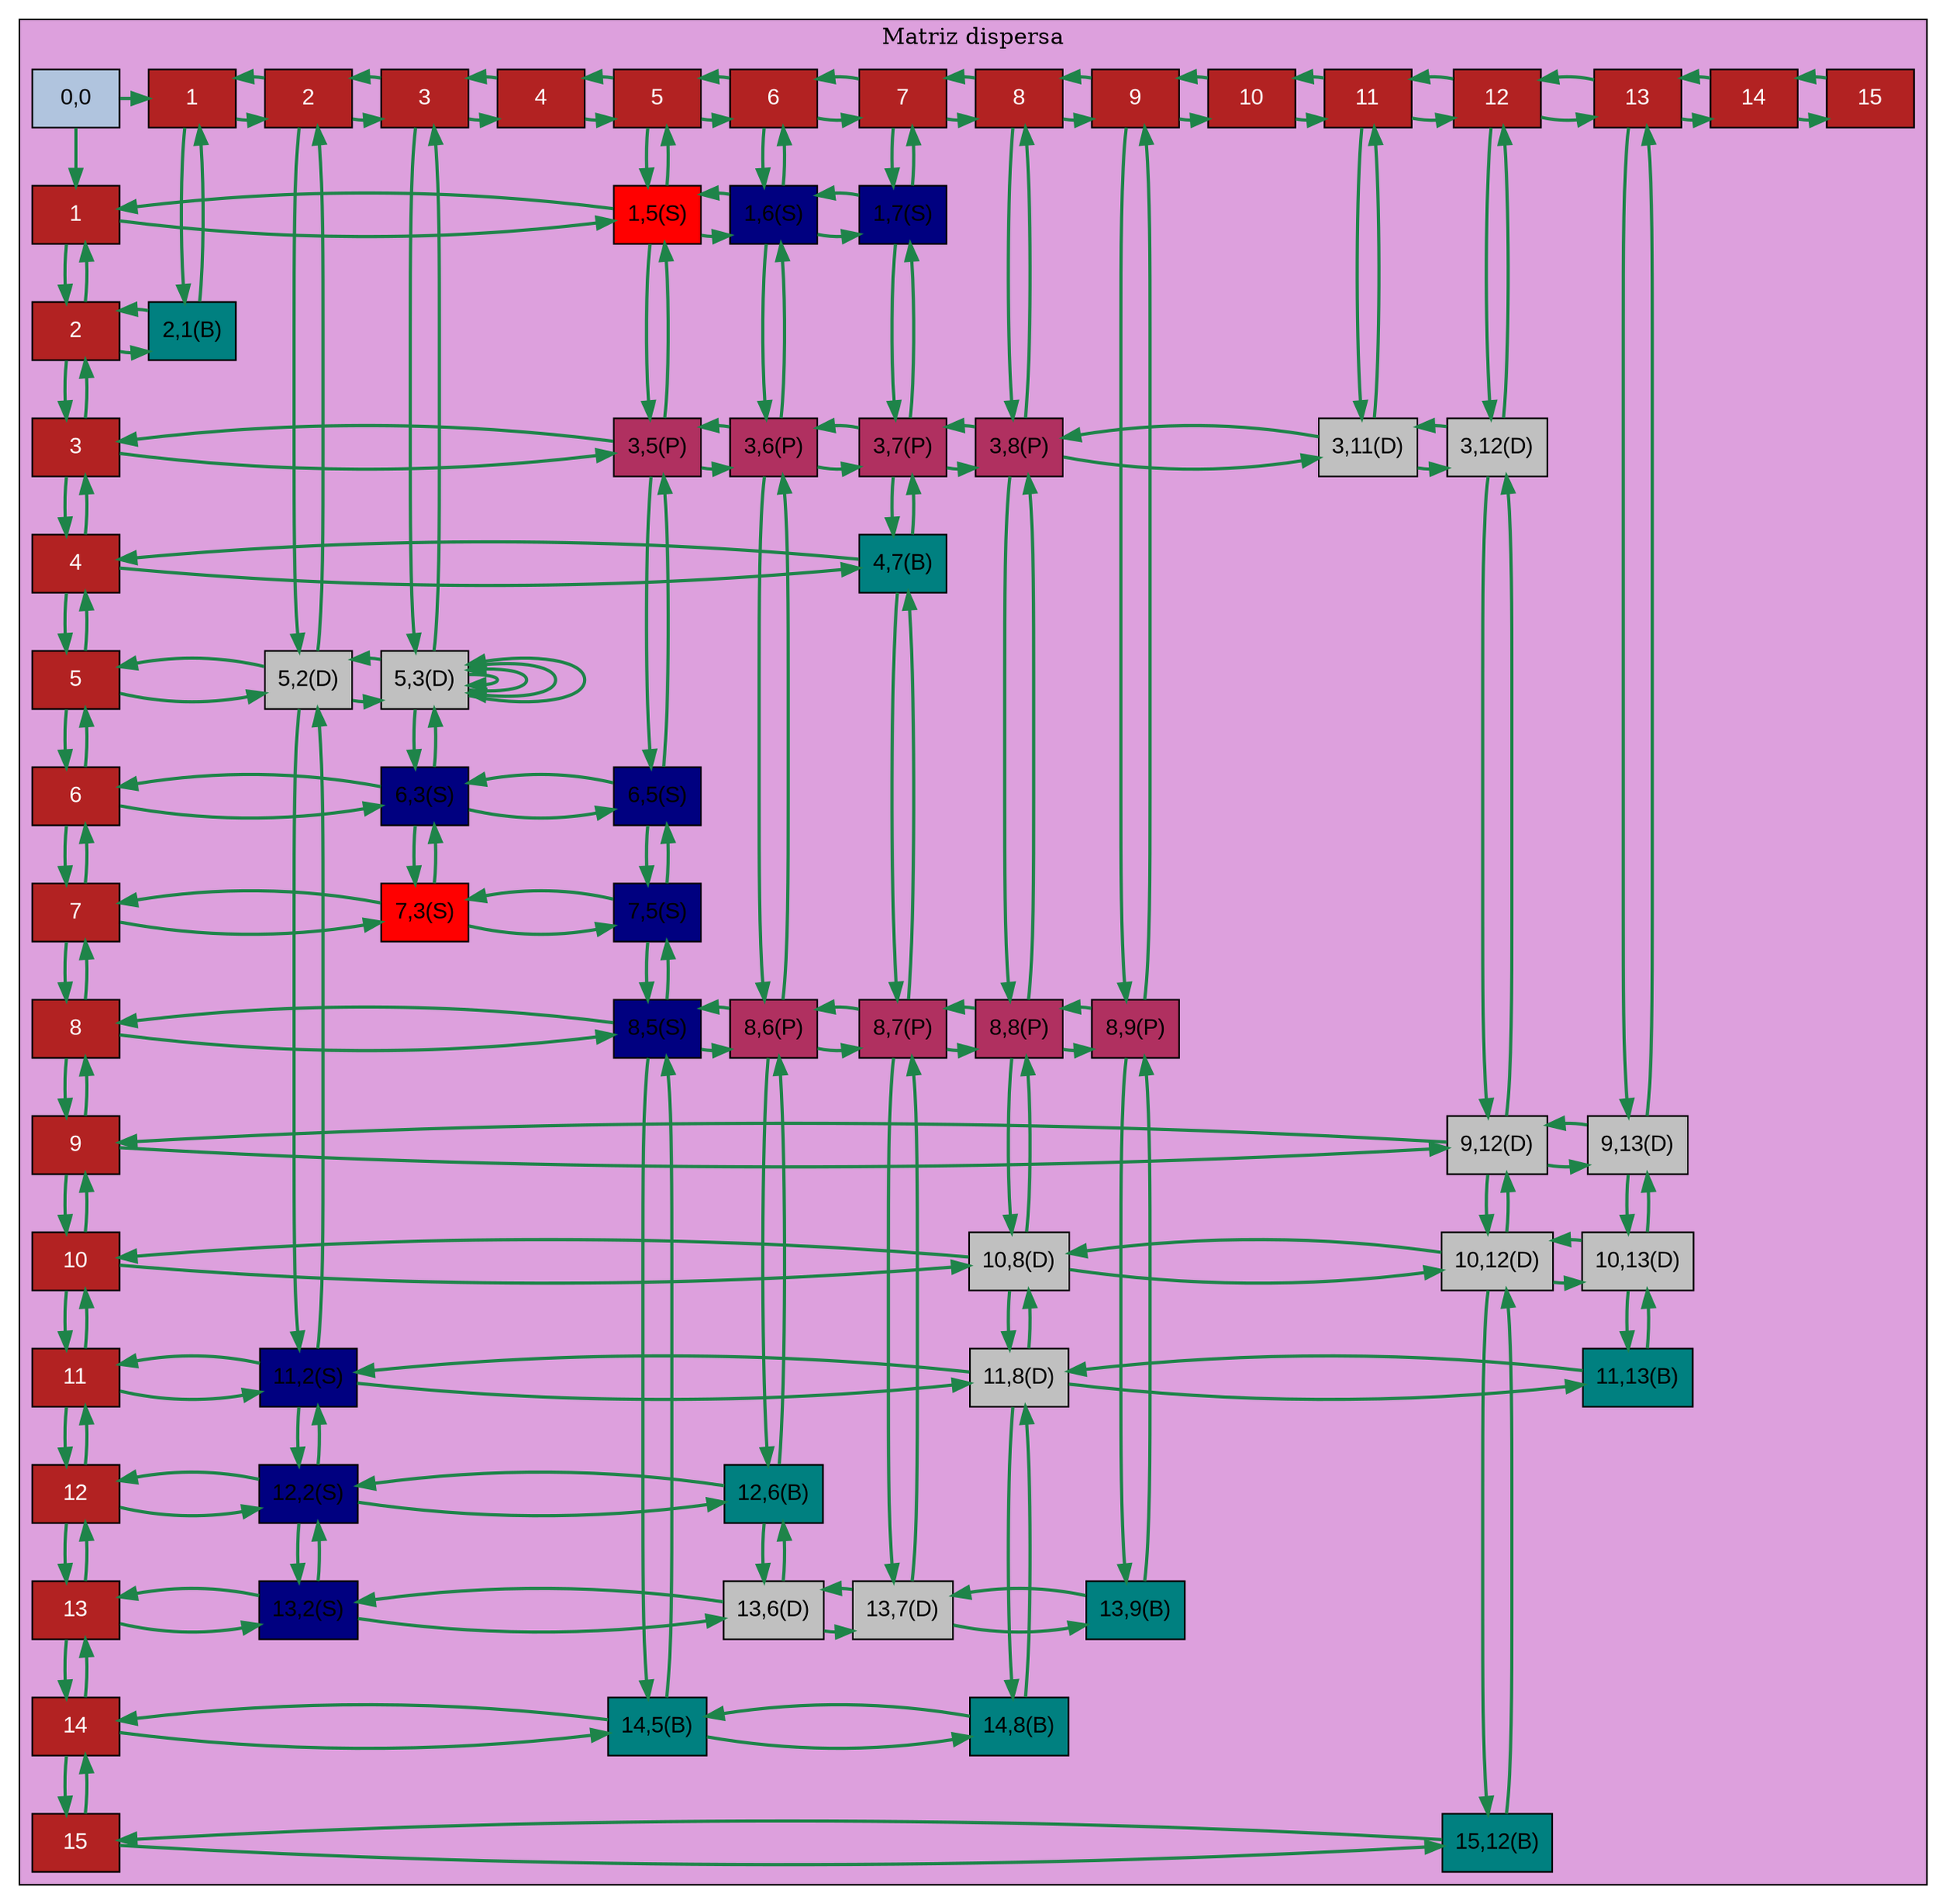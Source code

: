digraph G { 
  subgraph cluster_0 { 
       node[shape=box fontname="Arial" fillcolor = "LightSteelBlue" style = filled ] 
         label = "Matriz dispersa" 
         bgcolor = "Plum" 
         raiz[label = "0,0"] 
 edge[style = "bold" color="#1e8449"]
F1[label="1",group = 1, fillcolor="FireBrick", fontcolor="white"]
C1[label="1",group = 2, fillcolor="FireBrick", fontcolor="white"]
F2[label="2",group = 1, fillcolor="FireBrick", fontcolor="white"]
C2[label="2",group = 3, fillcolor="FireBrick", fontcolor="white"]
F3[label="3",group = 1, fillcolor="FireBrick", fontcolor="white"]
C3[label="3",group = 4, fillcolor="FireBrick", fontcolor="white"]
F4[label="4",group = 1, fillcolor="FireBrick", fontcolor="white"]
C4[label="4",group = 5, fillcolor="FireBrick", fontcolor="white"]
F5[label="5",group = 1, fillcolor="FireBrick", fontcolor="white"]
C5[label="5",group = 6, fillcolor="FireBrick", fontcolor="white"]
F6[label="6",group = 1, fillcolor="FireBrick", fontcolor="white"]
C6[label="6",group = 7, fillcolor="FireBrick", fontcolor="white"]
F7[label="7",group = 1, fillcolor="FireBrick", fontcolor="white"]
C7[label="7",group = 8, fillcolor="FireBrick", fontcolor="white"]
F8[label="8",group = 1, fillcolor="FireBrick", fontcolor="white"]
C8[label="8",group = 9, fillcolor="FireBrick", fontcolor="white"]
F9[label="9",group = 1, fillcolor="FireBrick", fontcolor="white"]
C9[label="9",group = 10, fillcolor="FireBrick", fontcolor="white"]
F10[label="10",group = 1, fillcolor="FireBrick", fontcolor="white"]
C10[label="10",group = 11, fillcolor="FireBrick", fontcolor="white"]
F11[label="11",group = 1, fillcolor="FireBrick", fontcolor="white"]
C11[label="11",group = 12, fillcolor="FireBrick", fontcolor="white"]
F12[label="12",group = 1, fillcolor="FireBrick", fontcolor="white"]
C12[label="12",group = 13, fillcolor="FireBrick", fontcolor="white"]
F13[label="13",group = 1, fillcolor="FireBrick", fontcolor="white"]
C13[label="13",group = 14, fillcolor="FireBrick", fontcolor="white"]
F14[label="14",group = 1, fillcolor="FireBrick", fontcolor="white"]
C14[label="14",group = 15, fillcolor="FireBrick", fontcolor="white"]
F15[label="15",group = 1, fillcolor="FireBrick", fontcolor="white"]
C15[label="15",group = 16, fillcolor="FireBrick", fontcolor="white"]
F1->F2
F1->F2 [dir=back]
C1->C2
C1->C2 [dir=back]
F2->F3
F2->F3 [dir=back]
C2->C3
C2->C3 [dir=back]
F3->F4
F3->F4 [dir=back]
C3->C4
C3->C4 [dir=back]
F4->F5
F4->F5 [dir=back]
C4->C5
C4->C5 [dir=back]
F5->F6
F5->F6 [dir=back]
C5->C6
C5->C6 [dir=back]
F6->F7
F6->F7 [dir=back]
C6->C7
C6->C7 [dir=back]
F7->F8
F7->F8 [dir=back]
C7->C8
C7->C8 [dir=back]
F8->F9
F8->F9 [dir=back]
C8->C9
C8->C9 [dir=back]
F9->F10
F9->F10 [dir=back]
C9->C10
C9->C10 [dir=back]
F10->F11
F10->F11 [dir=back]
C10->C11
C10->C11 [dir=back]
F11->F12
F11->F12 [dir=back]
C11->C12
C11->C12 [dir=back]
F12->F13
F12->F13 [dir=back]
C12->C13
C12->C13 [dir=back]
F13->F14
F13->F14 [dir=back]
C13->C14
C13->C14 [dir=back]
F14->F15
F14->F15 [dir=back]
C14->C15
C14->C15 [dir=back]
raiz->F1 
raiz->C1 {rank=same;raiz;C1;C2;C3;C4;C5;C6;C7;C8;C9;C10;C11;C12;C13;C14;C15}
{rank=same;F1;N1_5;N1_6;N1_7}
{rank=same;F2;N2_1}
{rank=same;F3;N3_5;N3_6;N3_7;N3_8;N3_11;N3_12}
{rank=same;F4;N4_7}
{rank=same;F5;N5_2;N5_3;N5_3}
{rank=same;F6;N6_3;N6_5}
{rank=same;F7;N7_3;N7_5}
{rank=same;F8;N8_5;N8_6;N8_7;N8_8;N8_9}
{rank=same;F9;N9_12;N9_13}
{rank=same;F10;N10_8;N10_12;N10_13}
{rank=same;F11;N11_2;N11_8;N11_13}
{rank=same;F12;N12_2;N12_6}
{rank=same;F13;N13_2;N13_6;N13_7;N13_9}
{rank=same;F14;N14_5;N14_8}
{rank=same;F15;N15_12}
N1_5[label="1,5(S)",group = 6,fillcolor="Red"]
N1_6[label="1,6(S)",group = 7,fillcolor="Navy"]
N1_7[label="1,7(S)",group = 8,fillcolor="Navy"]
N2_1[label="2,1(B)",group = 2,fillcolor="#008080"]
N3_5[label="3,5(P)",group = 6,fillcolor="Maroon"]
N3_6[label="3,6(P)",group = 7,fillcolor="Maroon"]
N3_7[label="3,7(P)",group = 8,fillcolor="Maroon"]
N3_8[label="3,8(P)",group = 9,fillcolor="Maroon"]
N3_11[label="3,11(D)",group = 12,fillcolor="Gray"]
N3_12[label="3,12(D)",group = 13,fillcolor="Gray"]
N4_7[label="4,7(B)",group = 8,fillcolor="#008080"]
N5_2[label="5,2(D)",group = 3,fillcolor="Gray"]
N5_3[label="5,3(S)",group = 4,fillcolor="Navy"]
N5_3[label="5,3(D)",group = 4,fillcolor="Gray"]
N6_3[label="6,3(S)",group = 4,fillcolor="Navy"]
N6_5[label="6,5(S)",group = 6,fillcolor="Navy"]
N7_3[label="7,3(S)",group = 4,fillcolor="Red"]
N7_5[label="7,5(S)",group = 6,fillcolor="Navy"]
N8_5[label="8,5(S)",group = 6,fillcolor="Navy"]
N8_6[label="8,6(P)",group = 7,fillcolor="Maroon"]
N8_7[label="8,7(P)",group = 8,fillcolor="Maroon"]
N8_8[label="8,8(P)",group = 9,fillcolor="Maroon"]
N8_9[label="8,9(P)",group = 10,fillcolor="Maroon"]
N9_12[label="9,12(D)",group = 13,fillcolor="Gray"]
N9_13[label="9,13(D)",group = 14,fillcolor="Gray"]
N10_8[label="10,8(D)",group = 9,fillcolor="Gray"]
N10_12[label="10,12(D)",group = 13,fillcolor="Gray"]
N10_13[label="10,13(D)",group = 14,fillcolor="Gray"]
N11_2[label="11,2(S)",group = 3,fillcolor="Navy"]
N11_8[label="11,8(D)",group = 9,fillcolor="Gray"]
N11_13[label="11,13(B)",group = 14,fillcolor="#008080"]
N12_2[label="12,2(S)",group = 3,fillcolor="Navy"]
N12_6[label="12,6(B)",group = 7,fillcolor="#008080"]
N13_2[label="13,2(S)",group = 3,fillcolor="Navy"]
N13_6[label="13,6(D)",group = 7,fillcolor="Gray"]
N13_7[label="13,7(D)",group = 8,fillcolor="Gray"]
N13_9[label="13,9(B)",group = 10,fillcolor="#008080"]
N14_5[label="14,5(B)",group = 6,fillcolor="#008080"]
N14_8[label="14,8(B)",group = 9,fillcolor="#008080"]
N15_12[label="15,12(B)",group = 13,fillcolor="#008080"]
F1->N1_5->N1_6->N1_7
F2->N2_1
F3->N3_5->N3_6->N3_7->N3_8->N3_11->N3_12
F4->N4_7
F5->N5_2->N5_3->N5_3
F6->N6_3->N6_5
F7->N7_3->N7_5
F8->N8_5->N8_6->N8_7->N8_8->N8_9
F9->N9_12->N9_13
F10->N10_8->N10_12->N10_13
F11->N11_2->N11_8->N11_13
F12->N12_2->N12_6
F13->N13_2->N13_6->N13_7->N13_9
F14->N14_5->N14_8
F15->N15_12
F1->N1_5->N1_6->N1_7[dir=back]
F2->N2_1[dir=back]
F3->N3_5->N3_6->N3_7->N3_8->N3_11->N3_12[dir=back]
F4->N4_7[dir=back]
F5->N5_2->N5_3->N5_3[dir=back]
F6->N6_3->N6_5[dir=back]
F7->N7_3->N7_5[dir=back]
F8->N8_5->N8_6->N8_7->N8_8->N8_9[dir=back]
F9->N9_12->N9_13[dir=back]
F10->N10_8->N10_12->N10_13[dir=back]
F11->N11_2->N11_8->N11_13[dir=back]
F12->N12_2->N12_6[dir=back]
F13->N13_2->N13_6->N13_7->N13_9[dir=back]
F14->N14_5->N14_8[dir=back]
F15->N15_12[dir=back]
C1->N2_1
C2->N5_2->N11_2->N12_2->N13_2
C3->N5_3->N5_3->N6_3->N7_3
C5->N1_5->N3_5->N6_5->N7_5->N8_5->N14_5
C6->N1_6->N3_6->N8_6->N12_6->N13_6
C7->N1_7->N3_7->N4_7->N8_7->N13_7
C8->N3_8->N8_8->N10_8->N11_8->N14_8
C9->N8_9->N13_9
C11->N3_11
C12->N3_12->N9_12->N10_12->N15_12
C13->N9_13->N10_13->N11_13
C1->N2_1[dir=back]
C2->N5_2->N11_2->N12_2->N13_2[dir=back]
C3->N5_3->N5_3->N6_3->N7_3[dir=back]
C5->N1_5->N3_5->N6_5->N7_5->N8_5->N14_5[dir=back]
C6->N1_6->N3_6->N8_6->N12_6->N13_6[dir=back]
C7->N1_7->N3_7->N4_7->N8_7->N13_7[dir=back]
C8->N3_8->N8_8->N10_8->N11_8->N14_8[dir=back]
C9->N8_9->N13_9[dir=back]
C11->N3_11[dir=back]
C12->N3_12->N9_12->N10_12->N15_12[dir=back]
C13->N9_13->N10_13->N11_13[dir=back]

}
}